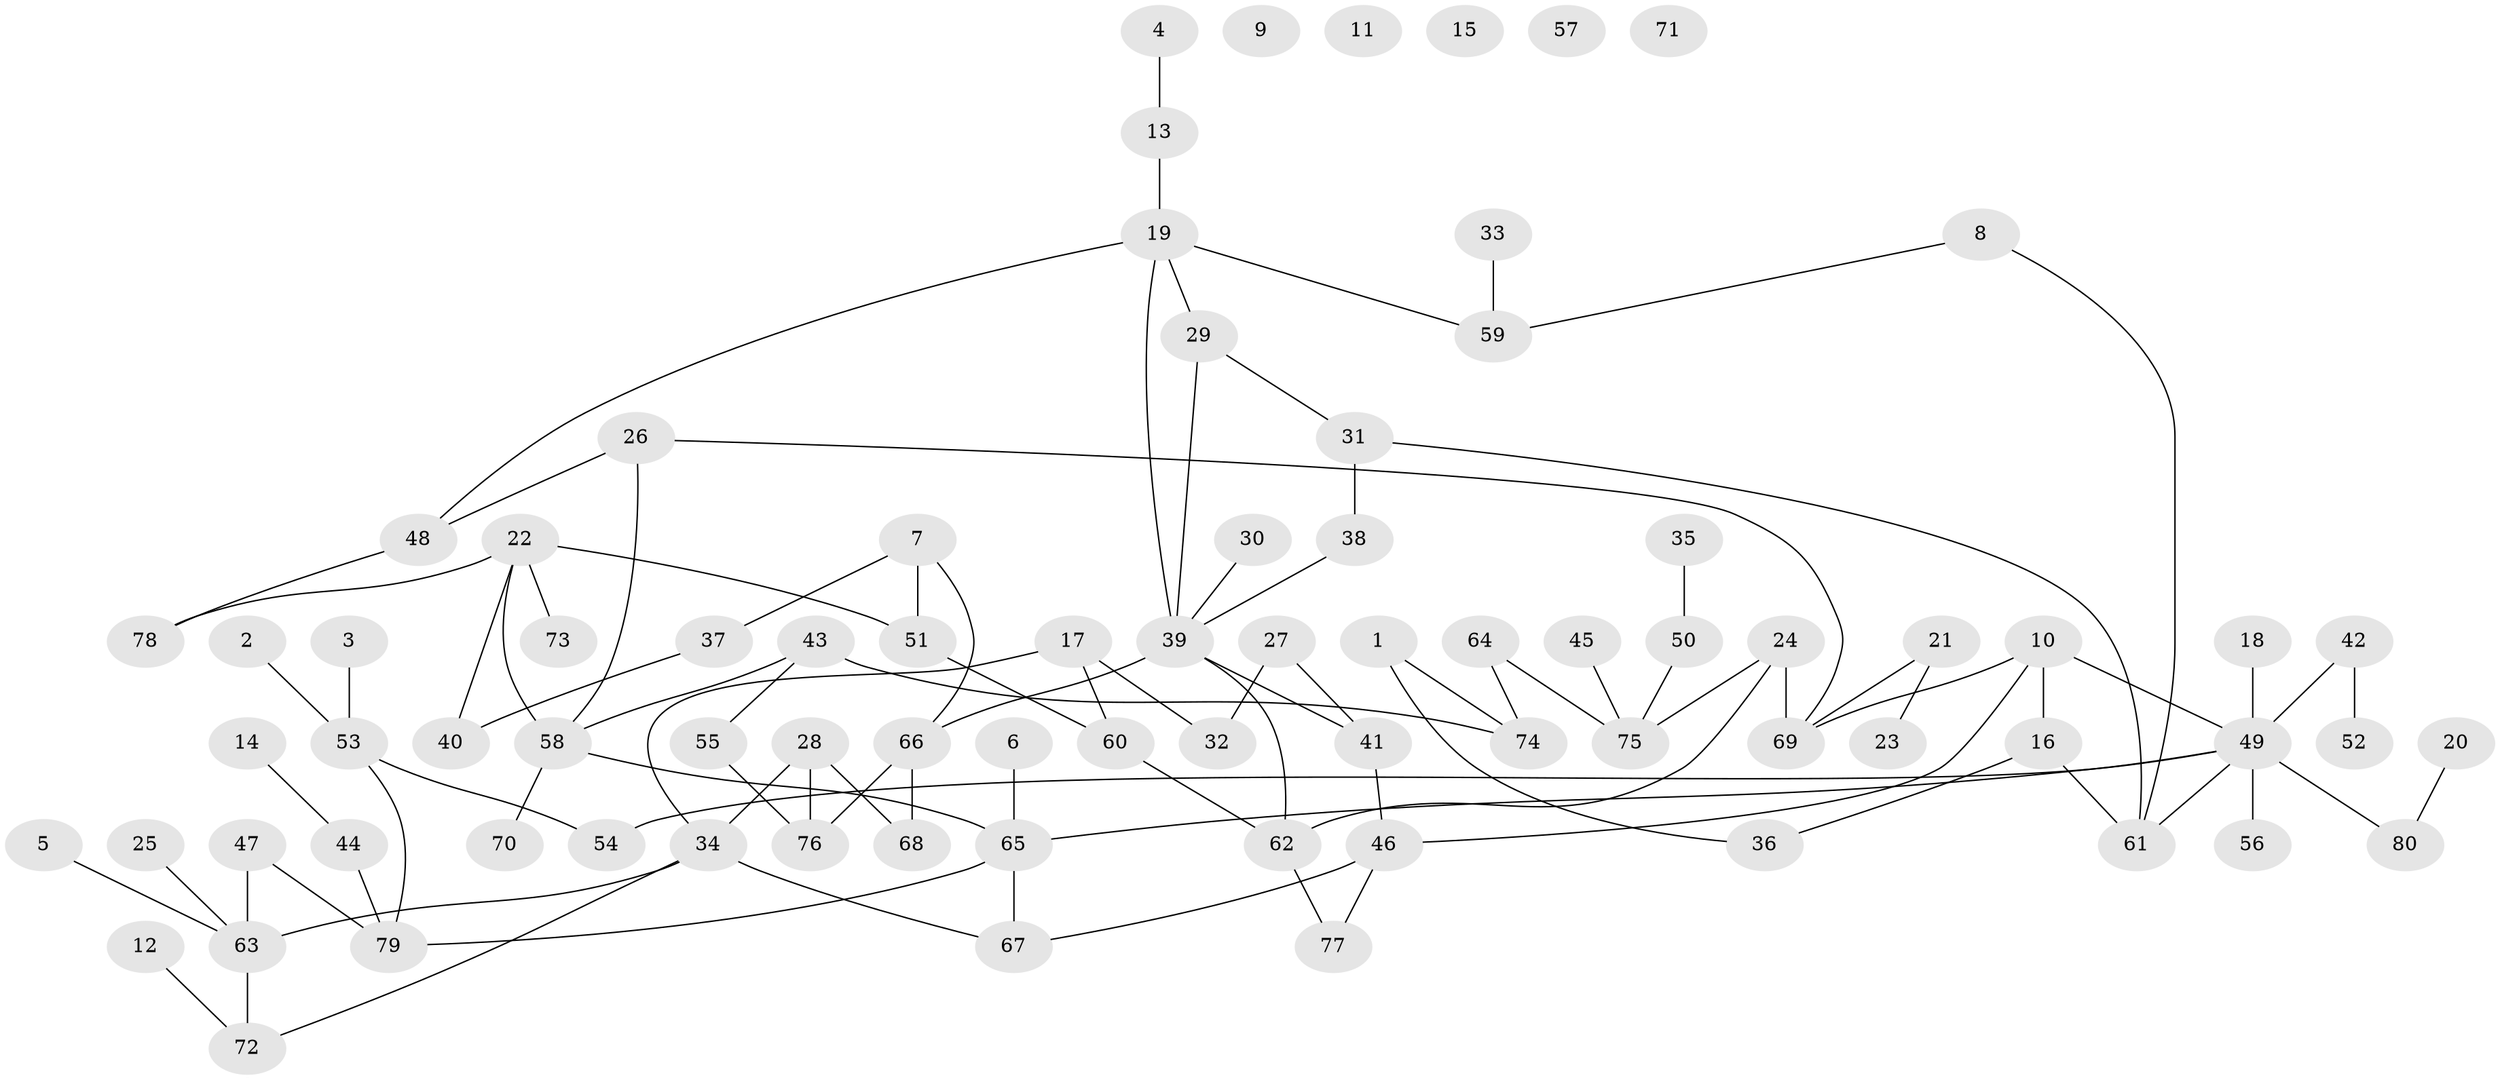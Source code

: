// coarse degree distribution, {1: 0.35, 0: 0.125, 4: 0.175, 2: 0.15, 7: 0.025, 5: 0.05, 8: 0.025, 3: 0.075, 6: 0.025}
// Generated by graph-tools (version 1.1) at 2025/43/03/04/25 21:43:31]
// undirected, 80 vertices, 98 edges
graph export_dot {
graph [start="1"]
  node [color=gray90,style=filled];
  1;
  2;
  3;
  4;
  5;
  6;
  7;
  8;
  9;
  10;
  11;
  12;
  13;
  14;
  15;
  16;
  17;
  18;
  19;
  20;
  21;
  22;
  23;
  24;
  25;
  26;
  27;
  28;
  29;
  30;
  31;
  32;
  33;
  34;
  35;
  36;
  37;
  38;
  39;
  40;
  41;
  42;
  43;
  44;
  45;
  46;
  47;
  48;
  49;
  50;
  51;
  52;
  53;
  54;
  55;
  56;
  57;
  58;
  59;
  60;
  61;
  62;
  63;
  64;
  65;
  66;
  67;
  68;
  69;
  70;
  71;
  72;
  73;
  74;
  75;
  76;
  77;
  78;
  79;
  80;
  1 -- 36;
  1 -- 74;
  2 -- 53;
  3 -- 53;
  4 -- 13;
  5 -- 63;
  6 -- 65;
  7 -- 37;
  7 -- 51;
  7 -- 66;
  8 -- 59;
  8 -- 61;
  10 -- 16;
  10 -- 46;
  10 -- 49;
  10 -- 69;
  12 -- 72;
  13 -- 19;
  14 -- 44;
  16 -- 36;
  16 -- 61;
  17 -- 32;
  17 -- 34;
  17 -- 60;
  18 -- 49;
  19 -- 29;
  19 -- 39;
  19 -- 48;
  19 -- 59;
  20 -- 80;
  21 -- 23;
  21 -- 69;
  22 -- 40;
  22 -- 51;
  22 -- 58;
  22 -- 73;
  22 -- 78;
  24 -- 62;
  24 -- 69;
  24 -- 75;
  25 -- 63;
  26 -- 48;
  26 -- 58;
  26 -- 69;
  27 -- 32;
  27 -- 41;
  28 -- 34;
  28 -- 68;
  28 -- 76;
  29 -- 31;
  29 -- 39;
  30 -- 39;
  31 -- 38;
  31 -- 61;
  33 -- 59;
  34 -- 63;
  34 -- 67;
  34 -- 72;
  35 -- 50;
  37 -- 40;
  38 -- 39;
  39 -- 41;
  39 -- 62;
  39 -- 66;
  41 -- 46;
  42 -- 49;
  42 -- 52;
  43 -- 55;
  43 -- 58;
  43 -- 74;
  44 -- 79;
  45 -- 75;
  46 -- 67;
  46 -- 77;
  47 -- 63;
  47 -- 79;
  48 -- 78;
  49 -- 54;
  49 -- 56;
  49 -- 61;
  49 -- 65;
  49 -- 80;
  50 -- 75;
  51 -- 60;
  53 -- 54;
  53 -- 79;
  55 -- 76;
  58 -- 65;
  58 -- 70;
  60 -- 62;
  62 -- 77;
  63 -- 72;
  64 -- 74;
  64 -- 75;
  65 -- 67;
  65 -- 79;
  66 -- 68;
  66 -- 76;
}
